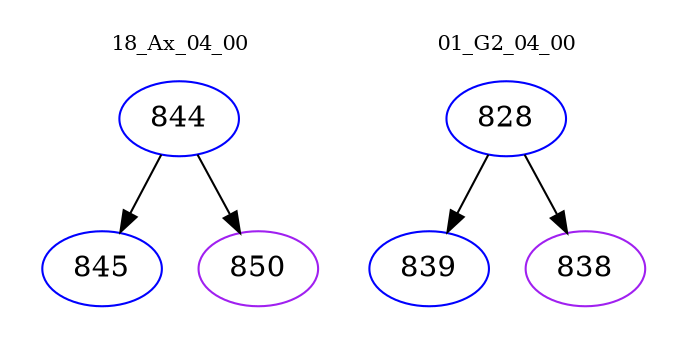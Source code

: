 digraph{
subgraph cluster_0 {
color = white
label = "18_Ax_04_00";
fontsize=10;
T0_844 [label="844", color="blue"]
T0_844 -> T0_845 [color="black"]
T0_845 [label="845", color="blue"]
T0_844 -> T0_850 [color="black"]
T0_850 [label="850", color="purple"]
}
subgraph cluster_1 {
color = white
label = "01_G2_04_00";
fontsize=10;
T1_828 [label="828", color="blue"]
T1_828 -> T1_839 [color="black"]
T1_839 [label="839", color="blue"]
T1_828 -> T1_838 [color="black"]
T1_838 [label="838", color="purple"]
}
}
